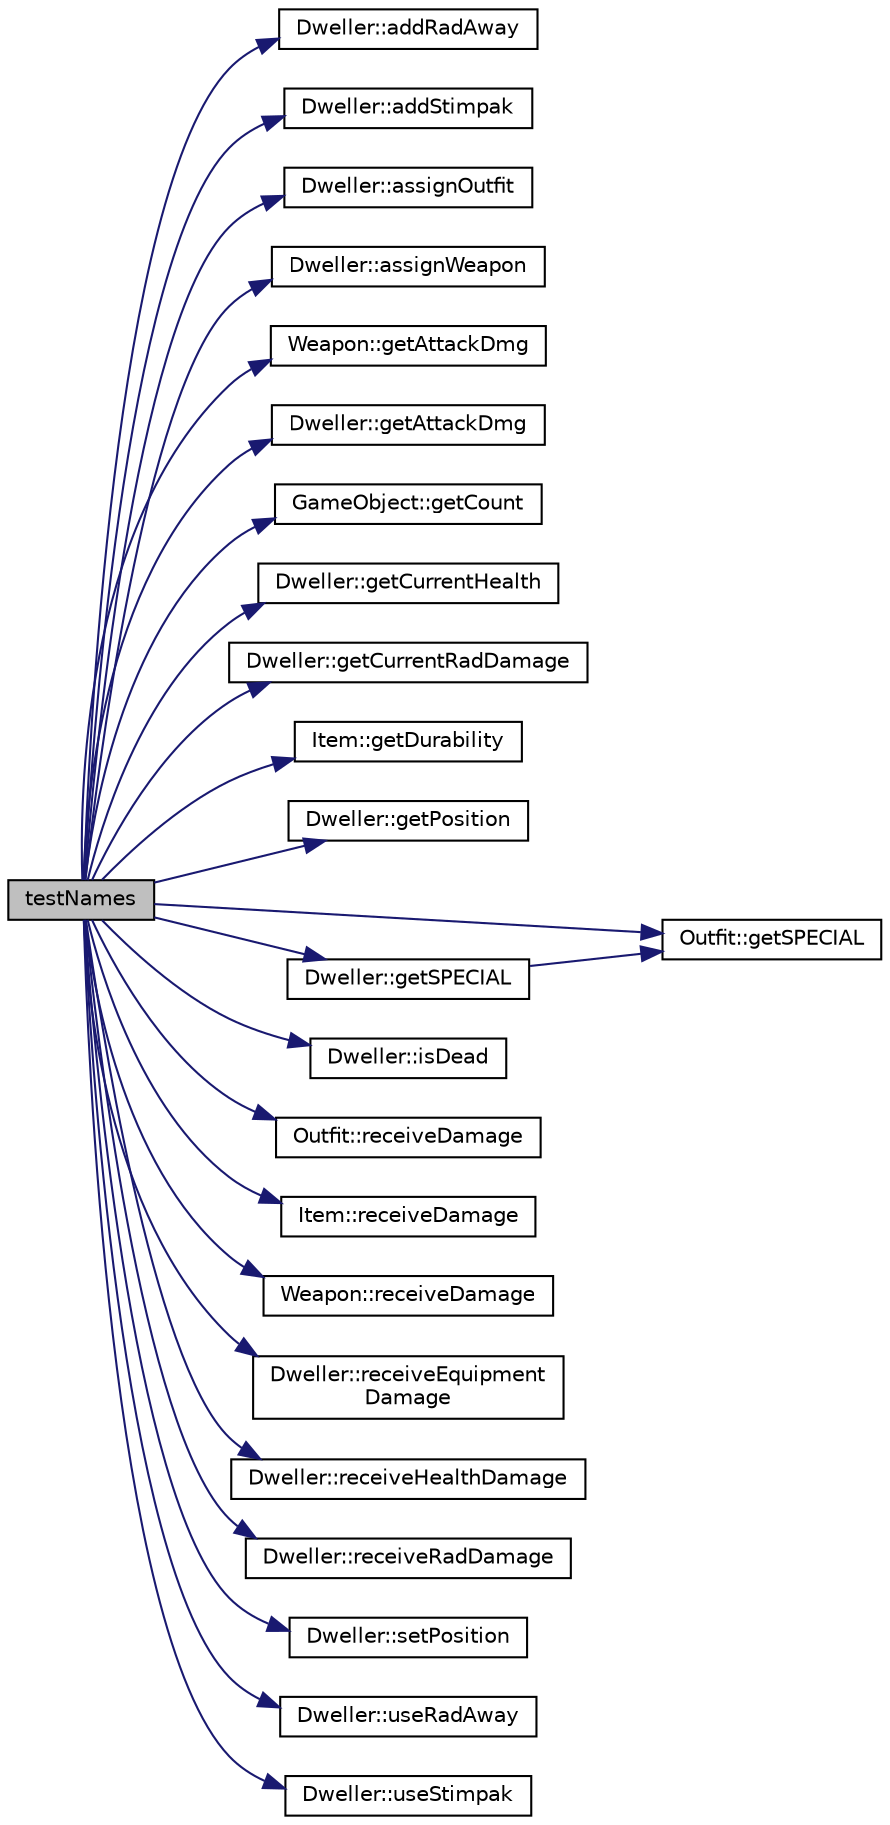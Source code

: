 digraph "testNames"
{
  bgcolor="transparent";
  edge [fontname="Helvetica",fontsize="10",labelfontname="Helvetica",labelfontsize="10"];
  node [fontname="Helvetica",fontsize="10",shape=record];
  rankdir="LR";
  Node1 [label="testNames",height=0.2,width=0.4,color="black", fillcolor="grey75", style="filled", fontcolor="black"];
  Node1 -> Node2 [color="midnightblue",fontsize="10",style="solid",fontname="Helvetica"];
  Node2 [label="Dweller::addRadAway",height=0.2,width=0.4,color="black",URL="$classDweller.html#a913253a2a69aa4076b808556fcc59ef7",tooltip="Function that adds number of radaways into inventory. "];
  Node1 -> Node3 [color="midnightblue",fontsize="10",style="solid",fontname="Helvetica"];
  Node3 [label="Dweller::addStimpak",height=0.2,width=0.4,color="black",URL="$classDweller.html#ad52bcb0cf23351d0aacb5d0458cd081b",tooltip="Function that adds number of stimpaks into inventory. "];
  Node1 -> Node4 [color="midnightblue",fontsize="10",style="solid",fontname="Helvetica"];
  Node4 [label="Dweller::assignOutfit",height=0.2,width=0.4,color="black",URL="$classDweller.html#aac585b73527e14417f81b52b06282abd",tooltip="Function that assigns outfits to dweller. "];
  Node1 -> Node5 [color="midnightblue",fontsize="10",style="solid",fontname="Helvetica"];
  Node5 [label="Dweller::assignWeapon",height=0.2,width=0.4,color="black",URL="$classDweller.html#ada9dea393dfde4052cfff6a43acc37bb",tooltip="Function that assigns weapons to the Dweller. "];
  Node1 -> Node6 [color="midnightblue",fontsize="10",style="solid",fontname="Helvetica"];
  Node6 [label="Weapon::getAttackDmg",height=0.2,width=0.4,color="black",URL="$classWeapon.html#aa68d843906315f5f97f85d464c865aef",tooltip="Passes in the value of the attack damage of the weapon, and checks should it be a negative value..."];
  Node1 -> Node7 [color="midnightblue",fontsize="10",style="solid",fontname="Helvetica"];
  Node7 [label="Dweller::getAttackDmg",height=0.2,width=0.4,color="black",URL="$classDweller.html#a7bb025bd8237c76efc510c603334906f"];
  Node1 -> Node8 [color="midnightblue",fontsize="10",style="solid",fontname="Helvetica"];
  Node8 [label="GameObject::getCount",height=0.2,width=0.4,color="black",URL="$classGameObject.html#a00da4ea36f3945e1da1a2f81061b57d3"];
  Node1 -> Node9 [color="midnightblue",fontsize="10",style="solid",fontname="Helvetica"];
  Node9 [label="Dweller::getCurrentHealth",height=0.2,width=0.4,color="black",URL="$classDweller.html#af4683a57d847666230c652174721da72",tooltip="passes in the health points of the Dweller "];
  Node1 -> Node10 [color="midnightblue",fontsize="10",style="solid",fontname="Helvetica"];
  Node10 [label="Dweller::getCurrentRadDamage",height=0.2,width=0.4,color="black",URL="$classDweller.html#a337769ac74f98a0a548cbc85aef3e9ae",tooltip="Function that passes in value of the radiation damage received by the Dweller. "];
  Node1 -> Node11 [color="midnightblue",fontsize="10",style="solid",fontname="Helvetica"];
  Node11 [label="Item::getDurability",height=0.2,width=0.4,color="black",URL="$classItem.html#a26396e7bd1be4d8ab3590dfac9cbca39",tooltip="Function that checks for item if it broke in the game or not. "];
  Node1 -> Node12 [color="midnightblue",fontsize="10",style="solid",fontname="Helvetica"];
  Node12 [label="Dweller::getPosition",height=0.2,width=0.4,color="black",URL="$classDweller.html#a934158ebdf06d51169f33cfcdb61d29d"];
  Node1 -> Node13 [color="midnightblue",fontsize="10",style="solid",fontname="Helvetica"];
  Node13 [label="Outfit::getSPECIAL",height=0.2,width=0.4,color="black",URL="$classOutfit.html#ac62f8f308ad5a60cee90a9bfa8d70d4e",tooltip="Passes in the SPECIAL value of the outfit into functions that require it. "];
  Node1 -> Node14 [color="midnightblue",fontsize="10",style="solid",fontname="Helvetica"];
  Node14 [label="Dweller::getSPECIAL",height=0.2,width=0.4,color="black",URL="$classDweller.html#aee5683dcdaa052daac072cfdeb56df2f",tooltip="Seperates the SPECIAL values into individual intergers, along with the kSPECIAL and add them both tog..."];
  Node14 -> Node13 [color="midnightblue",fontsize="10",style="solid",fontname="Helvetica"];
  Node1 -> Node15 [color="midnightblue",fontsize="10",style="solid",fontname="Helvetica"];
  Node15 [label="Dweller::isDead",height=0.2,width=0.4,color="black",URL="$classDweller.html#a33bb050f8dd1abba8428d5824ce9725f",tooltip="Function that checks if the Dweller is Dead by checking if the health is below or equal to zero..."];
  Node1 -> Node16 [color="midnightblue",fontsize="10",style="solid",fontname="Helvetica"];
  Node16 [label="Outfit::receiveDamage",height=0.2,width=0.4,color="black",URL="$classOutfit.html#a757380dfe425a928d6a1397d8b960956",tooltip="Initialises the durability of the Outfit. "];
  Node1 -> Node17 [color="midnightblue",fontsize="10",style="solid",fontname="Helvetica"];
  Node17 [label="Item::receiveDamage",height=0.2,width=0.4,color="black",URL="$classItem.html#af07624523911254b4fad62612a2c2e8e"];
  Node1 -> Node18 [color="midnightblue",fontsize="10",style="solid",fontname="Helvetica"];
  Node18 [label="Weapon::receiveDamage",height=0.2,width=0.4,color="black",URL="$classWeapon.html#a177eb2a97f4a93b04a18a83405871d43",tooltip="Passes the value of durability into the weapon item, divided by 2 as it takes half damage..."];
  Node1 -> Node19 [color="midnightblue",fontsize="10",style="solid",fontname="Helvetica"];
  Node19 [label="Dweller::receiveEquipment\lDamage",height=0.2,width=0.4,color="black",URL="$classDweller.html#a89b0288282e0ee80ecf36683ca4386d9"];
  Node1 -> Node20 [color="midnightblue",fontsize="10",style="solid",fontname="Helvetica"];
  Node20 [label="Dweller::receiveHealthDamage",height=0.2,width=0.4,color="black",URL="$classDweller.html#abf9520f7fa4de6e1bc15343a2c9a2566",tooltip="Function that initialises the health value of the Dweller, and checks if the health exceed 100- radia..."];
  Node1 -> Node21 [color="midnightblue",fontsize="10",style="solid",fontname="Helvetica"];
  Node21 [label="Dweller::receiveRadDamage",height=0.2,width=0.4,color="black",URL="$classDweller.html#a3546d82f9e018774b3e2ed0cf20a75e7",tooltip="Function that checks the current value of radiation damage received, and will check it does not excee..."];
  Node1 -> Node22 [color="midnightblue",fontsize="10",style="solid",fontname="Helvetica"];
  Node22 [label="Dweller::setPosition",height=0.2,width=0.4,color="black",URL="$classDweller.html#a4999597d6cfe8552d92c043fd01d38d0",tooltip="Sets the current position of the player. "];
  Node1 -> Node23 [color="midnightblue",fontsize="10",style="solid",fontname="Helvetica"];
  Node23 [label="Dweller::useRadAway",height=0.2,width=0.4,color="black",URL="$classDweller.html#ad76a3cd483840971553a615ceba34b5f",tooltip="Function that recudes radiation damage. "];
  Node1 -> Node24 [color="midnightblue",fontsize="10",style="solid",fontname="Helvetica"];
  Node24 [label="Dweller::useStimpak",height=0.2,width=0.4,color="black",URL="$classDweller.html#a141c51a497020e45f3d1bf61c6f50167",tooltip="Function that adds health to dweller on use of stimpak, and checks to see if the hp exceeds the max h..."];
}

